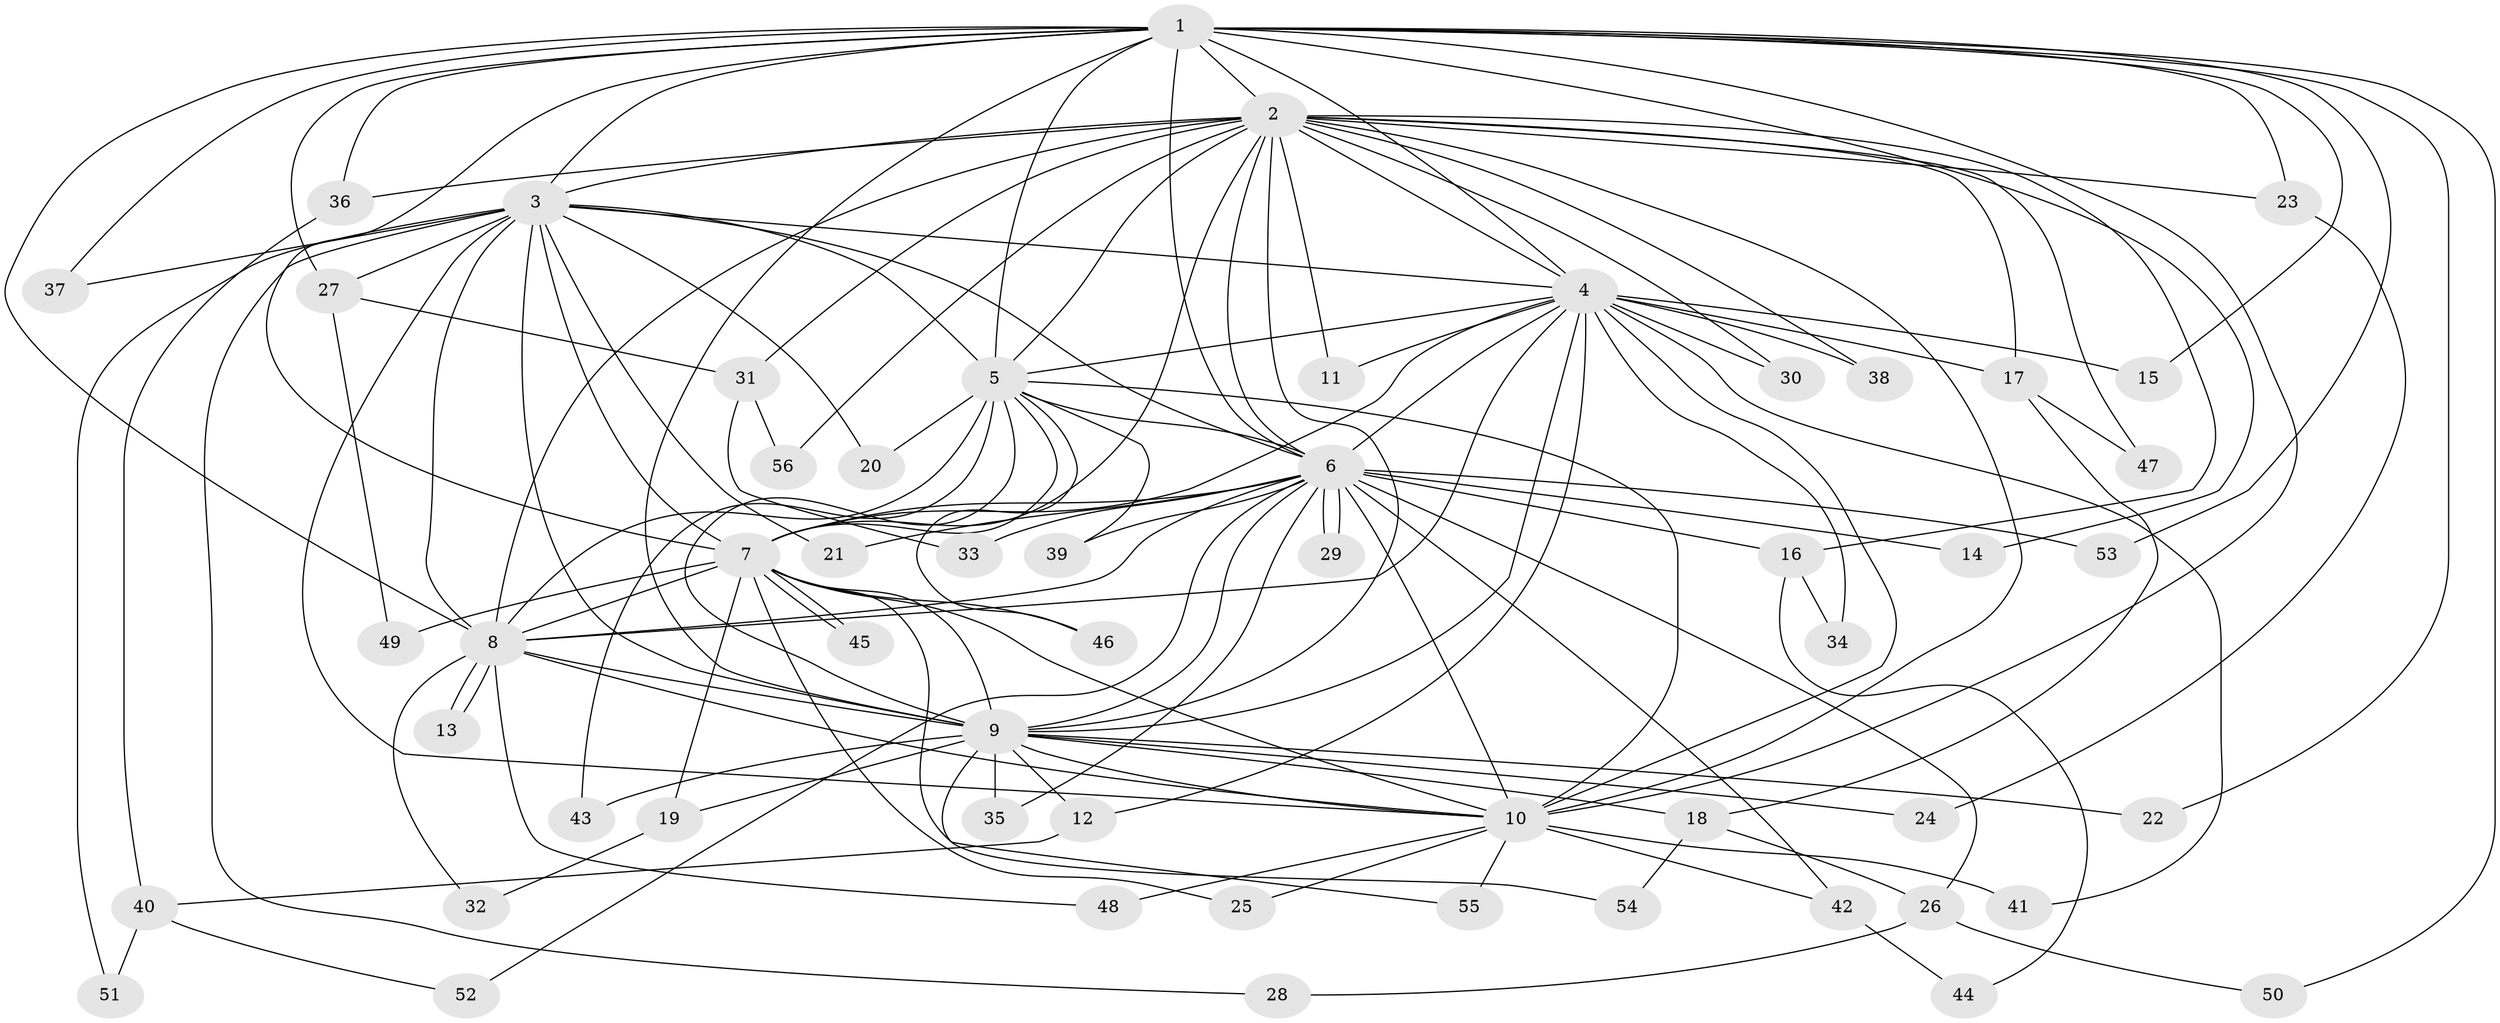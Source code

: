 // Generated by graph-tools (version 1.1) at 2025/45/03/09/25 04:45:42]
// undirected, 56 vertices, 137 edges
graph export_dot {
graph [start="1"]
  node [color=gray90,style=filled];
  1;
  2;
  3;
  4;
  5;
  6;
  7;
  8;
  9;
  10;
  11;
  12;
  13;
  14;
  15;
  16;
  17;
  18;
  19;
  20;
  21;
  22;
  23;
  24;
  25;
  26;
  27;
  28;
  29;
  30;
  31;
  32;
  33;
  34;
  35;
  36;
  37;
  38;
  39;
  40;
  41;
  42;
  43;
  44;
  45;
  46;
  47;
  48;
  49;
  50;
  51;
  52;
  53;
  54;
  55;
  56;
  1 -- 2;
  1 -- 3;
  1 -- 4;
  1 -- 5;
  1 -- 6;
  1 -- 7;
  1 -- 8;
  1 -- 9;
  1 -- 10;
  1 -- 14;
  1 -- 15;
  1 -- 22;
  1 -- 23;
  1 -- 27;
  1 -- 36;
  1 -- 37;
  1 -- 50;
  1 -- 53;
  2 -- 3;
  2 -- 4;
  2 -- 5;
  2 -- 6;
  2 -- 7;
  2 -- 8;
  2 -- 9;
  2 -- 10;
  2 -- 11;
  2 -- 16;
  2 -- 17;
  2 -- 23;
  2 -- 30;
  2 -- 31;
  2 -- 36;
  2 -- 38;
  2 -- 47;
  2 -- 56;
  3 -- 4;
  3 -- 5;
  3 -- 6;
  3 -- 7;
  3 -- 8;
  3 -- 9;
  3 -- 10;
  3 -- 20;
  3 -- 21;
  3 -- 27;
  3 -- 28;
  3 -- 37;
  3 -- 51;
  4 -- 5;
  4 -- 6;
  4 -- 7;
  4 -- 8;
  4 -- 9;
  4 -- 10;
  4 -- 11;
  4 -- 12;
  4 -- 15;
  4 -- 17;
  4 -- 30;
  4 -- 34;
  4 -- 38;
  4 -- 41;
  5 -- 6;
  5 -- 7;
  5 -- 8;
  5 -- 9;
  5 -- 10;
  5 -- 20;
  5 -- 39;
  5 -- 43;
  5 -- 46;
  6 -- 7;
  6 -- 8;
  6 -- 9;
  6 -- 10;
  6 -- 14;
  6 -- 16;
  6 -- 21;
  6 -- 26;
  6 -- 29;
  6 -- 29;
  6 -- 33;
  6 -- 35;
  6 -- 39;
  6 -- 42;
  6 -- 52;
  6 -- 53;
  7 -- 8;
  7 -- 9;
  7 -- 10;
  7 -- 19;
  7 -- 25;
  7 -- 45;
  7 -- 45;
  7 -- 46;
  7 -- 49;
  7 -- 54;
  8 -- 9;
  8 -- 10;
  8 -- 13;
  8 -- 13;
  8 -- 32;
  8 -- 48;
  9 -- 10;
  9 -- 12;
  9 -- 18;
  9 -- 19;
  9 -- 22;
  9 -- 24;
  9 -- 35;
  9 -- 43;
  9 -- 55;
  10 -- 25;
  10 -- 41;
  10 -- 42;
  10 -- 48;
  10 -- 55;
  12 -- 40;
  16 -- 34;
  16 -- 44;
  17 -- 18;
  17 -- 47;
  18 -- 26;
  18 -- 54;
  19 -- 32;
  23 -- 24;
  26 -- 28;
  26 -- 50;
  27 -- 31;
  27 -- 49;
  31 -- 33;
  31 -- 56;
  36 -- 40;
  40 -- 51;
  40 -- 52;
  42 -- 44;
}
